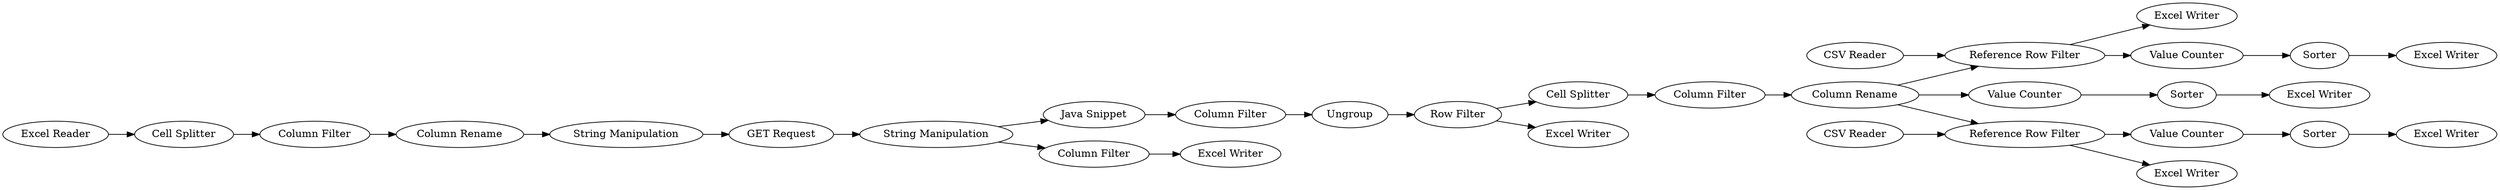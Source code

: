digraph {
	1 [label="GET Request"]
	3 [label="Cell Splitter"]
	4 [label="Column Rename"]
	5 [label="Column Filter"]
	6 [label="String Manipulation"]
	7 [label="String Manipulation"]
	17 [label="Java Snippet"]
	19 [label="Column Filter"]
	20 [label=Ungroup]
	23 [label="Value Counter"]
	24 [label="Cell Splitter"]
	25 [label="Column Filter"]
	26 [label="Column Rename"]
	27 [label="Reference Row Filter"]
	28 [label="CSV Reader"]
	29 [label="Value Counter"]
	31 [label="Row Filter"]
	32 [label="Column Filter"]
	36 [label="Excel Writer"]
	37 [label=Sorter]
	38 [label=Sorter]
	39 [label="Excel Writer"]
	40 [label="Excel Writer"]
	41 [label="Excel Writer"]
	42 [label="Excel Writer"]
	43 [label="Excel Reader"]
	44 [label="CSV Reader"]
	45 [label="Reference Row Filter"]
	46 [label="Excel Writer"]
	47 [label="Excel Writer"]
	48 [label=Sorter]
	49 [label="Value Counter"]
	1 -> 7
	3 -> 5
	4 -> 6
	5 -> 4
	6 -> 1
	7 -> 17
	7 -> 32
	17 -> 19
	19 -> 20
	20 -> 31
	23 -> 37
	24 -> 25
	25 -> 26
	26 -> 27
	26 -> 23
	26 -> 45
	27 -> 29
	27 -> 42
	28 -> 27
	29 -> 38
	31 -> 24
	31 -> 36
	32 -> 39
	37 -> 40
	38 -> 41
	43 -> 3
	44 -> 45
	45 -> 46
	45 -> 49
	48 -> 47
	49 -> 48
	rankdir=LR
}
